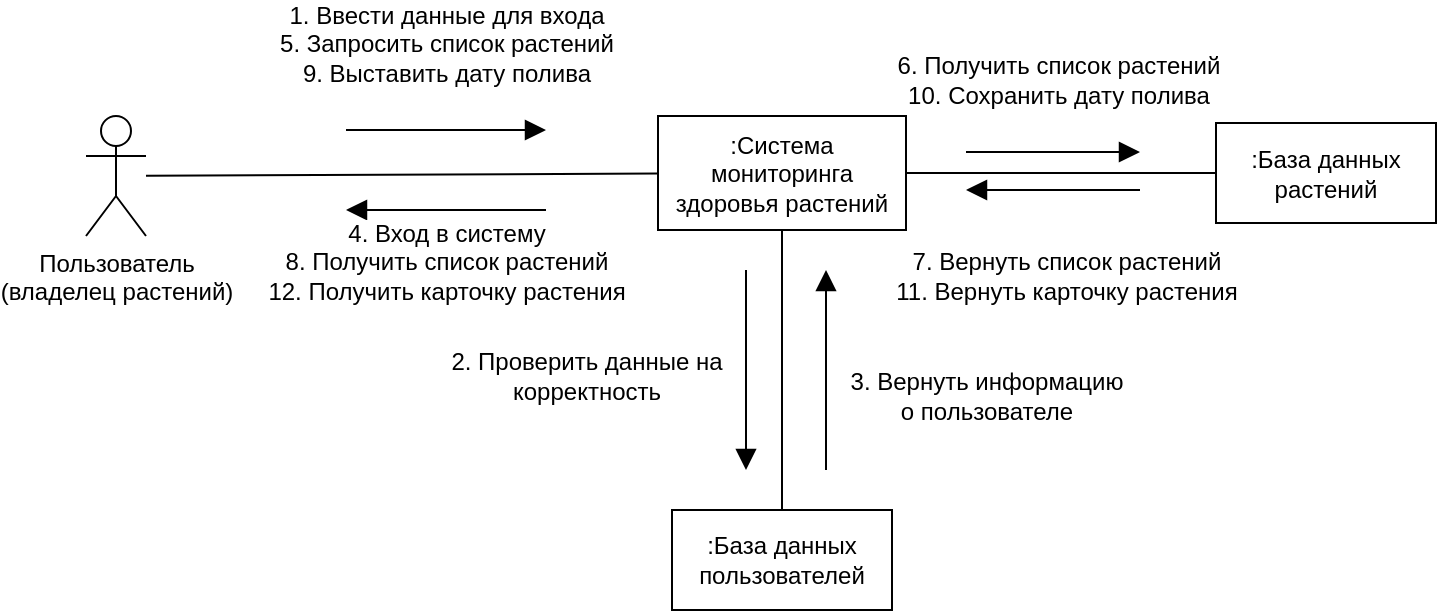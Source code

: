 <mxfile version="24.7.5">
  <diagram name="Страница — 1" id="VITqMJHGawG_AV4IwLpY">
    <mxGraphModel dx="1498" dy="428" grid="1" gridSize="10" guides="1" tooltips="1" connect="1" arrows="1" fold="1" page="0" pageScale="1" pageWidth="827" pageHeight="1169" math="0" shadow="0">
      <root>
        <mxCell id="0" />
        <mxCell id="1" parent="0" />
        <mxCell id="oMOa3SXm_goFEWfaKYYf-7" style="edgeStyle=none;curved=1;rounded=0;orthogonalLoop=1;jettySize=auto;html=1;fontSize=12;startSize=8;endSize=8;endArrow=none;startFill=0;" parent="1" source="JWygc2-lEyXVkWZMa3_q-1" target="oMOa3SXm_goFEWfaKYYf-3" edge="1">
          <mxGeometry relative="1" as="geometry" />
        </mxCell>
        <mxCell id="JWygc2-lEyXVkWZMa3_q-1" value="Пользователь&lt;div&gt;(владелец&amp;nbsp;&lt;span style=&quot;background-color: initial;&quot;&gt;растений)&lt;/span&gt;&lt;/div&gt;" style="shape=umlActor;verticalLabelPosition=bottom;verticalAlign=top;html=1;" parent="1" vertex="1">
          <mxGeometry x="-30" y="653" width="30" height="60" as="geometry" />
        </mxCell>
        <mxCell id="oMOa3SXm_goFEWfaKYYf-2" value=":База данных растений" style="html=1;whiteSpace=wrap;" parent="1" vertex="1">
          <mxGeometry x="535" y="656.5" width="110" height="50" as="geometry" />
        </mxCell>
        <mxCell id="oMOa3SXm_goFEWfaKYYf-8" style="edgeStyle=none;curved=1;rounded=0;orthogonalLoop=1;jettySize=auto;html=1;fontSize=12;startSize=8;endSize=8;strokeColor=default;align=center;verticalAlign=middle;fontFamily=Helvetica;fontColor=default;labelBackgroundColor=default;startFill=0;endArrow=none;" parent="1" source="oMOa3SXm_goFEWfaKYYf-3" target="oMOa3SXm_goFEWfaKYYf-2" edge="1">
          <mxGeometry relative="1" as="geometry" />
        </mxCell>
        <mxCell id="oMOa3SXm_goFEWfaKYYf-3" value=":Система мониторинга здоровья растений" style="html=1;whiteSpace=wrap;" parent="1" vertex="1">
          <mxGeometry x="256" y="653" width="124" height="57" as="geometry" />
        </mxCell>
        <mxCell id="oMOa3SXm_goFEWfaKYYf-9" value="1. Ввести данные для входа&lt;div&gt;5. Запросить список растений&lt;/div&gt;&lt;div&gt;9. Выставить дату полива&lt;/div&gt;" style="html=1;verticalAlign=bottom;endArrow=block;curved=0;rounded=0;strokeColor=default;align=center;fontFamily=Helvetica;fontSize=12;fontColor=default;labelBackgroundColor=default;edgeStyle=none;startSize=8;endSize=8;" parent="1" edge="1">
          <mxGeometry x="-0.004" y="19" width="80" relative="1" as="geometry">
            <mxPoint x="100" y="660" as="sourcePoint" />
            <mxPoint x="200" y="660" as="targetPoint" />
            <mxPoint as="offset" />
          </mxGeometry>
        </mxCell>
        <mxCell id="oMOa3SXm_goFEWfaKYYf-10" value="6. Получить список растений&lt;br&gt;&lt;div&gt;10. Сохранить дату полива&lt;/div&gt;" style="html=1;verticalAlign=bottom;endArrow=block;curved=0;rounded=0;strokeColor=default;align=center;fontFamily=Helvetica;fontSize=12;fontColor=default;labelBackgroundColor=default;edgeStyle=none;startSize=8;endSize=8;" parent="1" edge="1">
          <mxGeometry x="0.05" y="19" width="80" relative="1" as="geometry">
            <mxPoint x="410" y="671" as="sourcePoint" />
            <mxPoint x="497" y="671" as="targetPoint" />
            <mxPoint as="offset" />
          </mxGeometry>
        </mxCell>
        <mxCell id="oMOa3SXm_goFEWfaKYYf-12" value="&lt;div&gt;7. Вернуть список растений&lt;/div&gt;&lt;div&gt;11. Вернуть карточку растения&lt;/div&gt;" style="html=1;verticalAlign=bottom;endArrow=block;curved=0;rounded=0;strokeColor=default;align=center;fontFamily=Helvetica;fontSize=12;fontColor=default;labelBackgroundColor=default;edgeStyle=none;startSize=8;endSize=8;" parent="1" edge="1">
          <mxGeometry x="-0.149" y="60" width="80" relative="1" as="geometry">
            <mxPoint x="497" y="690" as="sourcePoint" />
            <mxPoint x="410" y="690" as="targetPoint" />
            <mxPoint as="offset" />
          </mxGeometry>
        </mxCell>
        <mxCell id="oMOa3SXm_goFEWfaKYYf-13" value="&lt;div&gt;4. Вход в систему&lt;/div&gt;&lt;div&gt;8. Получить список растений&lt;/div&gt;&lt;div&gt;12. Получить карточку растения&lt;/div&gt;" style="html=1;verticalAlign=bottom;endArrow=block;curved=0;rounded=0;strokeColor=default;align=center;fontFamily=Helvetica;fontSize=12;fontColor=default;labelBackgroundColor=default;edgeStyle=none;startSize=8;endSize=8;" parent="1" edge="1">
          <mxGeometry y="50" width="80" relative="1" as="geometry">
            <mxPoint x="200" y="700" as="sourcePoint" />
            <mxPoint x="100" y="700" as="targetPoint" />
            <mxPoint as="offset" />
          </mxGeometry>
        </mxCell>
        <mxCell id="jDP7XRf8knhhoj4baCWg-1" value=":База данных пользователей" style="html=1;whiteSpace=wrap;" parent="1" vertex="1">
          <mxGeometry x="263" y="850" width="110" height="50" as="geometry" />
        </mxCell>
        <mxCell id="jDP7XRf8knhhoj4baCWg-2" style="edgeStyle=none;curved=1;rounded=0;orthogonalLoop=1;jettySize=auto;html=1;fontSize=12;startSize=8;endSize=8;endArrow=none;startFill=0;" parent="1" source="jDP7XRf8knhhoj4baCWg-1" target="oMOa3SXm_goFEWfaKYYf-3" edge="1">
          <mxGeometry relative="1" as="geometry">
            <mxPoint x="30" y="693" as="sourcePoint" />
            <mxPoint x="266" y="692" as="targetPoint" />
          </mxGeometry>
        </mxCell>
        <mxCell id="jDP7XRf8knhhoj4baCWg-3" value="2. Проверить данные на&lt;div&gt;корректность&lt;/div&gt;" style="html=1;verticalAlign=bottom;endArrow=block;curved=0;rounded=0;strokeColor=default;align=center;fontFamily=Helvetica;fontSize=12;fontColor=default;labelBackgroundColor=default;edgeStyle=none;startSize=8;endSize=8;" parent="1" edge="1">
          <mxGeometry x="0.4" y="-80" width="80" relative="1" as="geometry">
            <mxPoint x="300" y="730" as="sourcePoint" />
            <mxPoint x="300" y="830" as="targetPoint" />
            <mxPoint as="offset" />
          </mxGeometry>
        </mxCell>
        <mxCell id="jDP7XRf8knhhoj4baCWg-4" value="3. Вернуть информацию&lt;div&gt;о пользователе&lt;/div&gt;" style="html=1;verticalAlign=bottom;endArrow=block;curved=0;rounded=0;strokeColor=default;align=center;fontFamily=Helvetica;fontSize=12;fontColor=default;labelBackgroundColor=default;edgeStyle=none;startSize=8;endSize=8;" parent="1" edge="1">
          <mxGeometry x="-0.6" y="-80" width="80" relative="1" as="geometry">
            <mxPoint x="340" y="830" as="sourcePoint" />
            <mxPoint x="340" y="730" as="targetPoint" />
            <mxPoint as="offset" />
          </mxGeometry>
        </mxCell>
      </root>
    </mxGraphModel>
  </diagram>
</mxfile>
